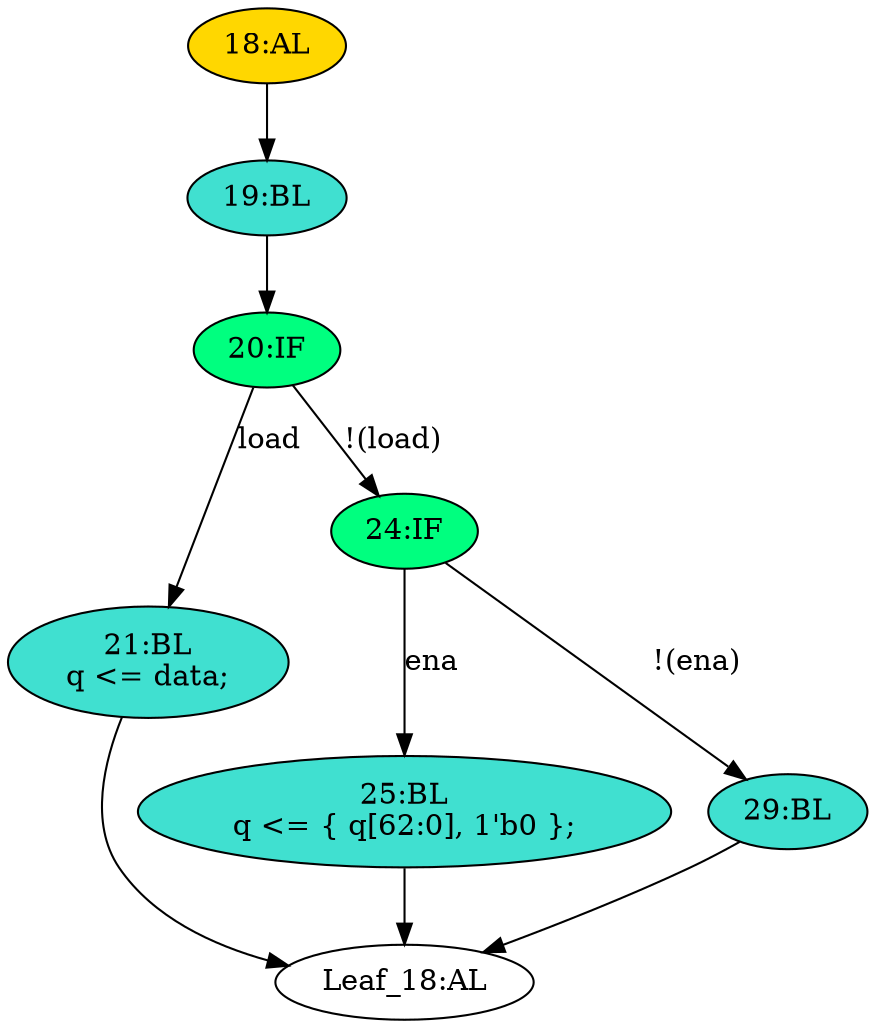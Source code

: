 strict digraph "" {
	node [label="\N"];
	"19:BL"	[ast="<pyverilog.vparser.ast.Block object at 0x7fcf8452e6d0>",
		fillcolor=turquoise,
		label="19:BL",
		statements="[]",
		style=filled,
		typ=Block];
	"20:IF"	[ast="<pyverilog.vparser.ast.IfStatement object at 0x7fcf8452e7d0>",
		fillcolor=springgreen,
		label="20:IF",
		statements="[]",
		style=filled,
		typ=IfStatement];
	"19:BL" -> "20:IF"	[cond="[]",
		lineno=None];
	"21:BL"	[ast="<pyverilog.vparser.ast.Block object at 0x7fcf8452ec50>",
		fillcolor=turquoise,
		label="21:BL
q <= data;",
		statements="[<pyverilog.vparser.ast.NonblockingSubstitution object at 0x7fcf8452ec90>]",
		style=filled,
		typ=Block];
	"Leaf_18:AL"	[def_var="['q']",
		label="Leaf_18:AL"];
	"21:BL" -> "Leaf_18:AL"	[cond="[]",
		lineno=None];
	"20:IF" -> "21:BL"	[cond="['load']",
		label=load,
		lineno=20];
	"24:IF"	[ast="<pyverilog.vparser.ast.IfStatement object at 0x7fcf8452e850>",
		fillcolor=springgreen,
		label="24:IF",
		statements="[]",
		style=filled,
		typ=IfStatement];
	"20:IF" -> "24:IF"	[cond="['load']",
		label="!(load)",
		lineno=20];
	"25:BL"	[ast="<pyverilog.vparser.ast.Block object at 0x7fcf8452e910>",
		fillcolor=turquoise,
		label="25:BL
q <= { q[62:0], 1'b0 };",
		statements="[<pyverilog.vparser.ast.NonblockingSubstitution object at 0x7fcf8452e950>]",
		style=filled,
		typ=Block];
	"24:IF" -> "25:BL"	[cond="['ena']",
		label=ena,
		lineno=24];
	"29:BL"	[ast="<pyverilog.vparser.ast.Block object at 0x7fcf8452e890>",
		fillcolor=turquoise,
		label="29:BL",
		statements="[]",
		style=filled,
		typ=Block];
	"24:IF" -> "29:BL"	[cond="['ena']",
		label="!(ena)",
		lineno=24];
	"25:BL" -> "Leaf_18:AL"	[cond="[]",
		lineno=None];
	"18:AL"	[ast="<pyverilog.vparser.ast.Always object at 0x7fcf8452ee50>",
		clk_sens=True,
		fillcolor=gold,
		label="18:AL",
		sens="['clk']",
		statements="[]",
		style=filled,
		typ=Always,
		use_var="['load', 'ena', 'data', 'q']"];
	"18:AL" -> "19:BL"	[cond="[]",
		lineno=None];
	"29:BL" -> "Leaf_18:AL"	[cond="[]",
		lineno=None];
}

